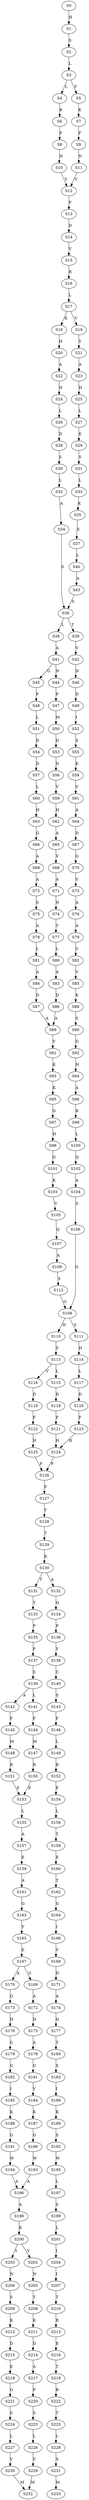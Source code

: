 strict digraph  {
	S0 -> S1 [ label = H ];
	S1 -> S2 [ label = S ];
	S2 -> S3 [ label = L ];
	S3 -> S4 [ label = L ];
	S3 -> S5 [ label = F ];
	S4 -> S6 [ label = K ];
	S5 -> S7 [ label = K ];
	S6 -> S8 [ label = F ];
	S7 -> S9 [ label = F ];
	S8 -> S10 [ label = N ];
	S9 -> S11 [ label = N ];
	S10 -> S12 [ label = V ];
	S11 -> S12 [ label = V ];
	S12 -> S13 [ label = P ];
	S13 -> S14 [ label = D ];
	S14 -> S15 [ label = V ];
	S15 -> S16 [ label = R ];
	S16 -> S17 [ label = L ];
	S17 -> S18 [ label = K ];
	S17 -> S19 [ label = V ];
	S18 -> S20 [ label = H ];
	S19 -> S21 [ label = Y ];
	S20 -> S22 [ label = A ];
	S21 -> S23 [ label = A ];
	S22 -> S24 [ label = H ];
	S23 -> S25 [ label = H ];
	S24 -> S26 [ label = L ];
	S25 -> S27 [ label = L ];
	S26 -> S28 [ label = D ];
	S27 -> S29 [ label = E ];
	S28 -> S30 [ label = S ];
	S29 -> S31 [ label = S ];
	S30 -> S32 [ label = L ];
	S31 -> S33 [ label = L ];
	S32 -> S34 [ label = A ];
	S33 -> S35 [ label = K ];
	S34 -> S36 [ label = S ];
	S35 -> S37 [ label = S ];
	S36 -> S38 [ label = L ];
	S36 -> S39 [ label = T ];
	S37 -> S40 [ label = L ];
	S38 -> S41 [ label = A ];
	S39 -> S42 [ label = V ];
	S40 -> S43 [ label = A ];
	S41 -> S44 [ label = N ];
	S41 -> S45 [ label = G ];
	S42 -> S46 [ label = N ];
	S43 -> S36 [ label = S ];
	S44 -> S47 [ label = P ];
	S45 -> S48 [ label = P ];
	S46 -> S49 [ label = D ];
	S47 -> S50 [ label = M ];
	S48 -> S51 [ label = L ];
	S49 -> S52 [ label = I ];
	S50 -> S53 [ label = D ];
	S51 -> S54 [ label = D ];
	S52 -> S55 [ label = S ];
	S53 -> S56 [ label = D ];
	S54 -> S57 [ label = D ];
	S55 -> S58 [ label = K ];
	S56 -> S59 [ label = V ];
	S57 -> S60 [ label = L ];
	S58 -> S61 [ label = V ];
	S59 -> S62 [ label = H ];
	S60 -> S63 [ label = H ];
	S61 -> S64 [ label = A ];
	S62 -> S65 [ label = A ];
	S63 -> S66 [ label = G ];
	S64 -> S67 [ label = D ];
	S65 -> S68 [ label = V ];
	S66 -> S69 [ label = A ];
	S67 -> S70 [ label = G ];
	S68 -> S71 [ label = A ];
	S69 -> S72 [ label = A ];
	S70 -> S73 [ label = V ];
	S71 -> S74 [ label = N ];
	S72 -> S75 [ label = S ];
	S73 -> S76 [ label = A ];
	S74 -> S77 [ label = T ];
	S75 -> S78 [ label = A ];
	S76 -> S79 [ label = A ];
	S77 -> S80 [ label = L ];
	S78 -> S81 [ label = L ];
	S79 -> S82 [ label = V ];
	S80 -> S83 [ label = A ];
	S81 -> S84 [ label = A ];
	S82 -> S85 [ label = V ];
	S83 -> S86 [ label = D ];
	S84 -> S87 [ label = D ];
	S85 -> S88 [ label = K ];
	S86 -> S89 [ label = A ];
	S87 -> S89 [ label = A ];
	S88 -> S90 [ label = S ];
	S89 -> S91 [ label = V ];
	S90 -> S92 [ label = G ];
	S91 -> S93 [ label = K ];
	S92 -> S94 [ label = H ];
	S93 -> S95 [ label = K ];
	S94 -> S96 [ label = A ];
	S95 -> S97 [ label = G ];
	S96 -> S98 [ label = R ];
	S97 -> S99 [ label = H ];
	S98 -> S100 [ label = L ];
	S99 -> S101 [ label = G ];
	S100 -> S102 [ label = Q ];
	S101 -> S103 [ label = K ];
	S102 -> S104 [ label = A ];
	S103 -> S105 [ label = V ];
	S104 -> S106 [ label = S ];
	S105 -> S107 [ label = Q ];
	S106 -> S108 [ label = G ];
	S107 -> S109 [ label = A ];
	S108 -> S110 [ label = H ];
	S108 -> S111 [ label = S ];
	S109 -> S112 [ label = S ];
	S110 -> S113 [ label = S ];
	S111 -> S114 [ label = H ];
	S112 -> S108 [ label = G ];
	S113 -> S115 [ label = L ];
	S113 -> S116 [ label = V ];
	S114 -> S117 [ label = L ];
	S115 -> S118 [ label = D ];
	S116 -> S119 [ label = D ];
	S117 -> S120 [ label = D ];
	S118 -> S121 [ label = F ];
	S119 -> S122 [ label = F ];
	S120 -> S123 [ label = F ];
	S121 -> S124 [ label = H ];
	S122 -> S125 [ label = H ];
	S123 -> S124 [ label = H ];
	S124 -> S126 [ label = P ];
	S125 -> S126 [ label = P ];
	S126 -> S127 [ label = F ];
	S127 -> S128 [ label = Y ];
	S128 -> S129 [ label = T ];
	S129 -> S130 [ label = K ];
	S130 -> S131 [ label = T ];
	S130 -> S132 [ label = A ];
	S131 -> S133 [ label = T ];
	S132 -> S134 [ label = Q ];
	S133 -> S135 [ label = P ];
	S134 -> S136 [ label = P ];
	S135 -> S137 [ label = F ];
	S136 -> S138 [ label = Y ];
	S137 -> S139 [ label = S ];
	S138 -> S140 [ label = C ];
	S139 -> S141 [ label = L ];
	S139 -> S142 [ label = A ];
	S140 -> S143 [ label = S ];
	S141 -> S144 [ label = F ];
	S142 -> S145 [ label = F ];
	S143 -> S146 [ label = F ];
	S144 -> S147 [ label = M ];
	S145 -> S148 [ label = M ];
	S146 -> S149 [ label = L ];
	S147 -> S150 [ label = R ];
	S148 -> S151 [ label = R ];
	S149 -> S152 [ label = R ];
	S150 -> S153 [ label = E ];
	S151 -> S153 [ label = E ];
	S152 -> S154 [ label = E ];
	S153 -> S155 [ label = L ];
	S154 -> S156 [ label = L ];
	S155 -> S157 [ label = A ];
	S156 -> S158 [ label = T ];
	S157 -> S159 [ label = E ];
	S158 -> S160 [ label = E ];
	S159 -> S161 [ label = A ];
	S160 -> S162 [ label = T ];
	S161 -> S163 [ label = G ];
	S162 -> S164 [ label = G ];
	S163 -> S165 [ label = Y ];
	S164 -> S166 [ label = I ];
	S165 -> S167 [ label = E ];
	S166 -> S168 [ label = V ];
	S167 -> S169 [ label = G ];
	S167 -> S170 [ label = A ];
	S168 -> S171 [ label = D ];
	S169 -> S172 [ label = A ];
	S170 -> S173 [ label = G ];
	S171 -> S174 [ label = A ];
	S172 -> S175 [ label = H ];
	S173 -> S176 [ label = H ];
	S174 -> S177 [ label = Q ];
	S175 -> S178 [ label = A ];
	S176 -> S179 [ label = G ];
	S177 -> S180 [ label = T ];
	S178 -> S181 [ label = G ];
	S179 -> S182 [ label = G ];
	S180 -> S183 [ label = S ];
	S181 -> S184 [ label = V ];
	S182 -> S185 [ label = I ];
	S183 -> S186 [ label = I ];
	S184 -> S187 [ label = K ];
	S185 -> S188 [ label = K ];
	S186 -> S189 [ label = K ];
	S187 -> S190 [ label = G ];
	S188 -> S191 [ label = G ];
	S189 -> S192 [ label = S ];
	S190 -> S193 [ label = W ];
	S191 -> S194 [ label = W ];
	S192 -> S195 [ label = W ];
	S193 -> S196 [ label = A ];
	S194 -> S196 [ label = A ];
	S195 -> S197 [ label = L ];
	S196 -> S198 [ label = A ];
	S197 -> S199 [ label = S ];
	S198 -> S200 [ label = K ];
	S199 -> S201 [ label = L ];
	S200 -> S202 [ label = V ];
	S200 -> S203 [ label = I ];
	S201 -> S204 [ label = I ];
	S202 -> S205 [ label = N ];
	S203 -> S206 [ label = N ];
	S204 -> S207 [ label = I ];
	S205 -> S208 [ label = T ];
	S206 -> S209 [ label = S ];
	S207 -> S210 [ label = T ];
	S208 -> S211 [ label = K ];
	S209 -> S212 [ label = K ];
	S210 -> S213 [ label = R ];
	S211 -> S214 [ label = D ];
	S212 -> S215 [ label = D ];
	S213 -> S216 [ label = E ];
	S214 -> S217 [ label = A ];
	S215 -> S218 [ label = E ];
	S216 -> S219 [ label = T ];
	S217 -> S220 [ label = P ];
	S218 -> S221 [ label = G ];
	S219 -> S222 [ label = R ];
	S220 -> S223 [ label = S ];
	S221 -> S224 [ label = S ];
	S222 -> S225 [ label = T ];
	S223 -> S226 [ label = L ];
	S224 -> S227 [ label = L ];
	S225 -> S228 [ label = L ];
	S226 -> S229 [ label = V ];
	S227 -> S230 [ label = V ];
	S228 -> S231 [ label = S ];
	S229 -> S232 [ label = M ];
	S230 -> S232 [ label = M ];
	S231 -> S233 [ label = M ];
}
